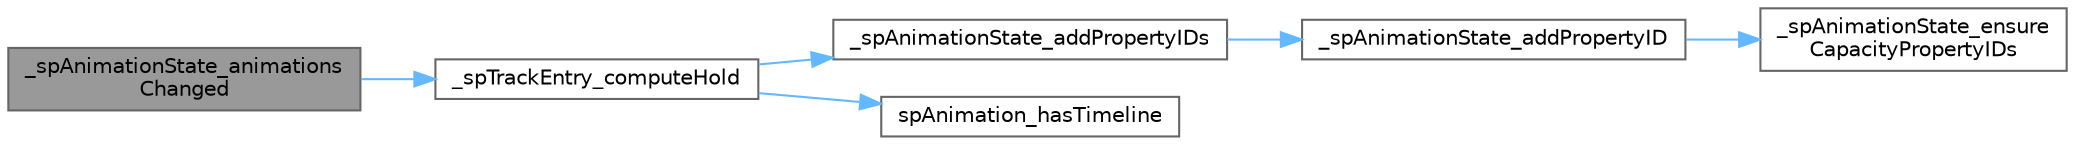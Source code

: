 digraph "_spAnimationState_animationsChanged"
{
 // LATEX_PDF_SIZE
  bgcolor="transparent";
  edge [fontname=Helvetica,fontsize=10,labelfontname=Helvetica,labelfontsize=10];
  node [fontname=Helvetica,fontsize=10,shape=box,height=0.2,width=0.4];
  rankdir="LR";
  Node1 [id="Node000001",label="_spAnimationState_animations\lChanged",height=0.2,width=0.4,color="gray40", fillcolor="grey60", style="filled", fontcolor="black",tooltip=" "];
  Node1 -> Node2 [id="edge6_Node000001_Node000002",color="steelblue1",style="solid",tooltip=" "];
  Node2 [id="Node000002",label="_spTrackEntry_computeHold",height=0.2,width=0.4,color="grey40", fillcolor="white", style="filled",URL="$_animation_state_8c.html#a379f1e6fac89ea1d21af6251c2f7ad90",tooltip=" "];
  Node2 -> Node3 [id="edge7_Node000002_Node000003",color="steelblue1",style="solid",tooltip=" "];
  Node3 [id="Node000003",label="_spAnimationState_addPropertyIDs",height=0.2,width=0.4,color="grey40", fillcolor="white", style="filled",URL="$_animation_state_8c.html#a34f2fbacfed7a9f57d5a27d943a13a89",tooltip=" "];
  Node3 -> Node4 [id="edge8_Node000003_Node000004",color="steelblue1",style="solid",tooltip=" "];
  Node4 [id="Node000004",label="_spAnimationState_addPropertyID",height=0.2,width=0.4,color="grey40", fillcolor="white", style="filled",URL="$_animation_state_8c.html#a7f1d2fb8bc029b97bf27850d5148f9a3",tooltip=" "];
  Node4 -> Node5 [id="edge9_Node000004_Node000005",color="steelblue1",style="solid",tooltip=" "];
  Node5 [id="Node000005",label="_spAnimationState_ensure\lCapacityPropertyIDs",height=0.2,width=0.4,color="grey40", fillcolor="white", style="filled",URL="$_animation_state_8c.html#a131b87dc03ce60a4e10b3d7f7fa5c281",tooltip=" "];
  Node2 -> Node6 [id="edge10_Node000002_Node000006",color="steelblue1",style="solid",tooltip=" "];
  Node6 [id="Node000006",label="spAnimation_hasTimeline",height=0.2,width=0.4,color="grey40", fillcolor="white", style="filled",URL="$_animation_8c.html#a3339ecb02a0946e08f7cdf66ad2c4f99",tooltip=" "];
}
